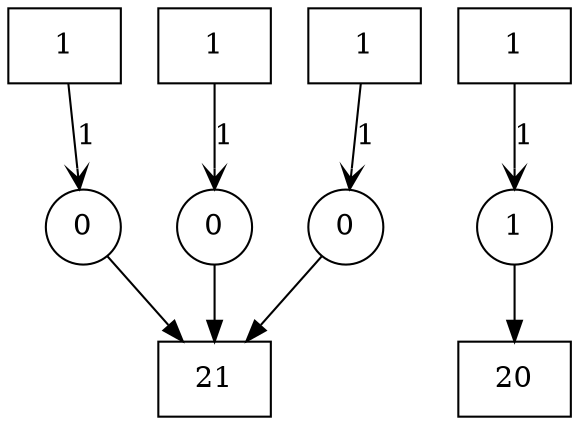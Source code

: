 digraph Saisons {
	{
		node [shape=circle]
		Ete [label=0]
		Automne [label=0]
		Hiver [label=1]
		Printemps [label=0]
	}
	{
		node [shape=box]
		21_Juin
		21_Septembre
		21_Decembre
		20_Mars
	}
	Ete -> 21_Septembre [arrowhead=vee label=1]
	21_Septembre -> Automne [arrowhead=vee label=1]
	Automne -> 21_Decembre [arrowhead=vee label=1]
	21_Decembre -> Hiver [arrowhead=vee label=1]
	Hiver -> 20_Mars [arrowhead=vee label=1]
	20_Mars -> Printemps [arrowhead=vee label=1]
	Printemps -> 21_Juin [arrowhead=vee label=1]
	21_Juin -> Ete [arrowhead=vee label=1]
}
